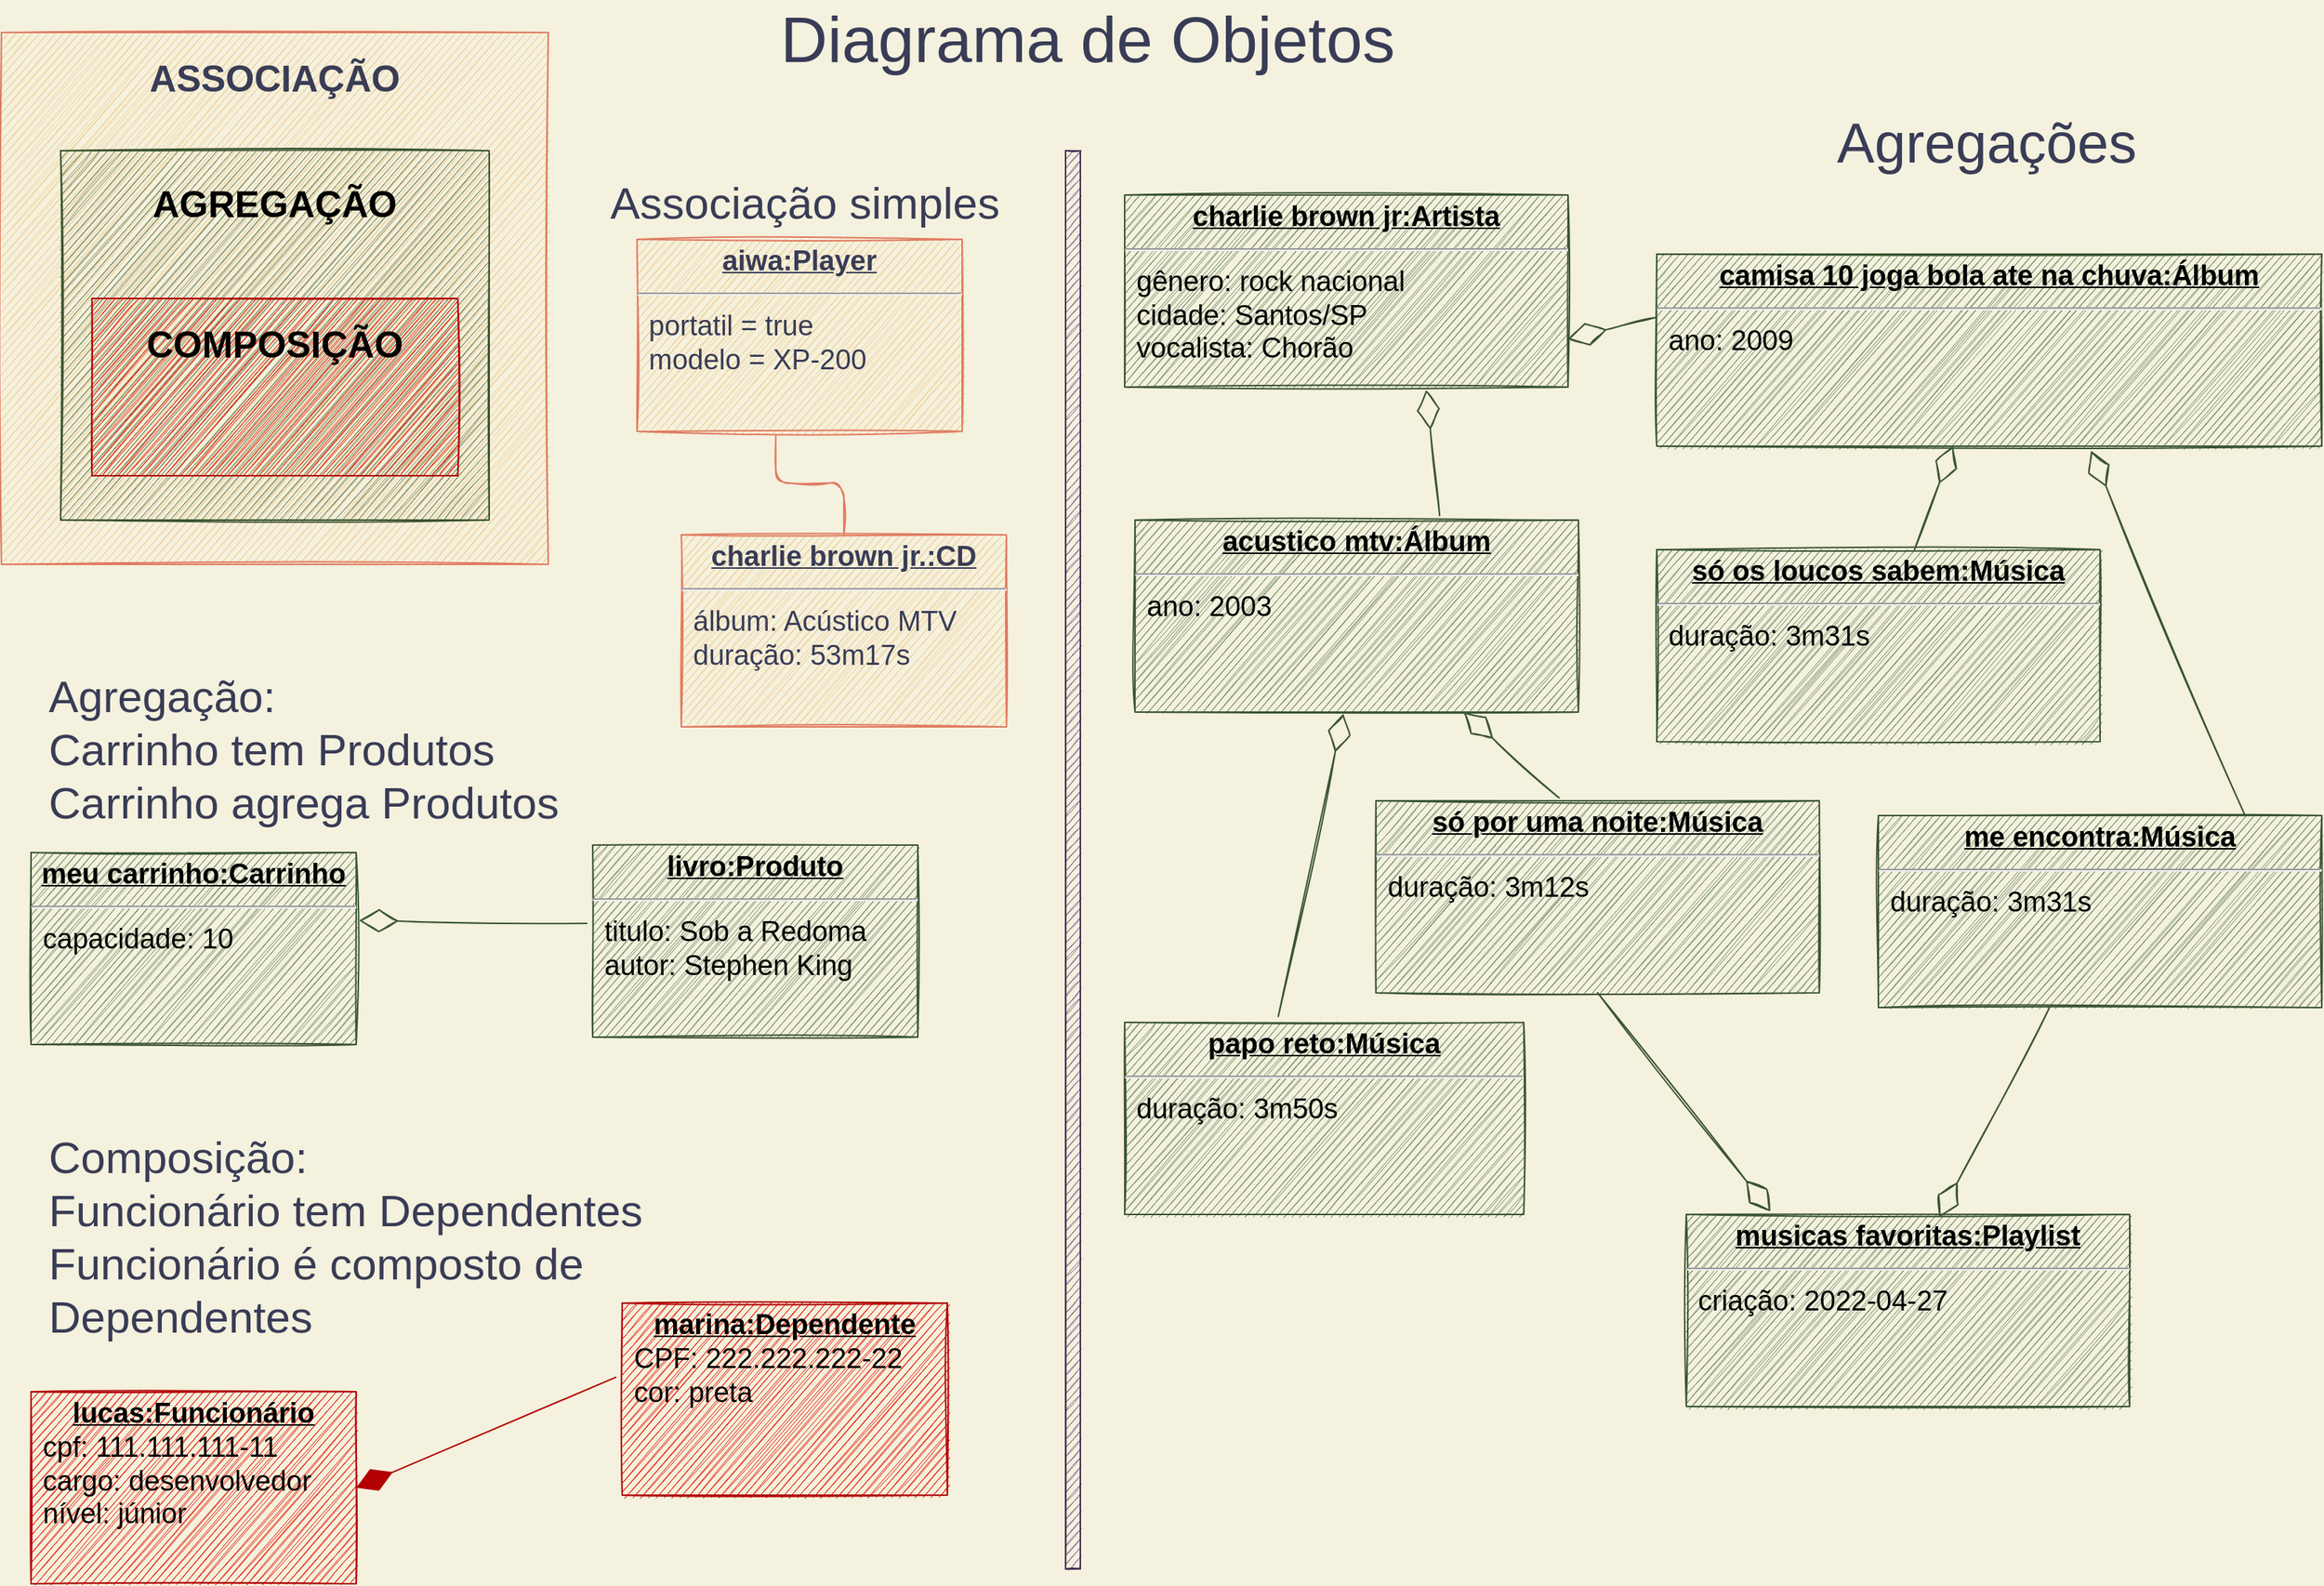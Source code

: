 <mxfile version="17.4.6" type="device"><diagram id="isWKvuvVruqSA2-fDicZ" name="Page-1"><mxGraphModel dx="1874" dy="828" grid="1" gridSize="10" guides="1" tooltips="1" connect="1" arrows="1" fold="1" page="1" pageScale="1" pageWidth="827" pageHeight="1169" background="#F4F1DE" math="0" shadow="0"><root><mxCell id="0"/><mxCell id="1" parent="0"/><mxCell id="5Ivvbl1Uz3TgNX4bT46A-1" value="&lt;p style=&quot;margin: 4px 0px 0px ; text-align: center ; text-decoration: underline ; font-size: 19px&quot;&gt;&lt;b style=&quot;font-size: 19px&quot;&gt;aiwa:Player&lt;/b&gt;&lt;/p&gt;&lt;hr style=&quot;font-size: 19px&quot;&gt;&lt;p style=&quot;margin: 0px 0px 0px 8px ; font-size: 19px&quot;&gt;portatil = true&lt;br style=&quot;font-size: 19px&quot;&gt;modelo = XP-200&lt;br&gt;&lt;/p&gt;" style="verticalAlign=top;align=left;overflow=fill;fontSize=19;fontFamily=Helvetica;html=1;fillColor=#F2CC8F;strokeColor=#E07A5F;sketch=1;fontColor=#393C56;" vertex="1" parent="1"><mxGeometry x="490" y="170" width="220" height="130" as="geometry"/></mxCell><mxCell id="5Ivvbl1Uz3TgNX4bT46A-2" value="&lt;font style=&quot;font-size: 25px&quot;&gt;&lt;b&gt;ASSOCIAÇÃO&lt;br&gt;&lt;br&gt;&lt;br&gt;&lt;br&gt;&lt;br&gt;&lt;br&gt;&lt;br&gt;&lt;br&gt;&lt;br&gt;&lt;br&gt;&lt;br&gt;&lt;/b&gt;&lt;/font&gt;" style="rounded=0;whiteSpace=wrap;html=1;fillColor=#F2CC8F;strokeColor=#E07A5F;shadow=0;sketch=1;glass=0;fontColor=#393C56;align=center;" vertex="1" parent="1"><mxGeometry x="60" y="30" width="370" height="360" as="geometry"/></mxCell><mxCell id="5Ivvbl1Uz3TgNX4bT46A-3" value="&lt;p style=&quot;margin: 4px 0px 0px ; text-align: center ; text-decoration: underline ; font-size: 19px&quot;&gt;&lt;b style=&quot;font-size: 19px&quot;&gt;charlie brown jr.:CD&lt;/b&gt;&lt;/p&gt;&lt;hr style=&quot;font-size: 19px&quot;&gt;&lt;p style=&quot;margin: 0px 0px 0px 8px ; font-size: 19px&quot;&gt;álbum: Acústico MTV&lt;br&gt;&lt;/p&gt;&lt;p style=&quot;margin: 0px 0px 0px 8px ; font-size: 19px&quot;&gt;duração: 53m17s&lt;/p&gt;" style="verticalAlign=top;align=left;overflow=fill;fontSize=19;fontFamily=Helvetica;html=1;fillColor=#F2CC8F;strokeColor=#E07A5F;sketch=1;fontColor=#393C56;" vertex="1" parent="1"><mxGeometry x="520" y="370" width="220" height="130" as="geometry"/></mxCell><mxCell id="5Ivvbl1Uz3TgNX4bT46A-5" value="" style="edgeStyle=orthogonalEdgeStyle;orthogonalLoop=1;jettySize=auto;exitX=0.5;exitY=0;exitDx=0;exitDy=0;entryX=0.427;entryY=1.023;entryDx=0;entryDy=0;fontSize=19;fontColor=#393C56;labelBorderColor=none;html=1;entryPerimeter=0;sketch=1;shadow=0;endArrow=none;endFill=0;rounded=1;labelBackgroundColor=#F4F1DE;strokeColor=#E07A5F;" edge="1" parent="1" source="5Ivvbl1Uz3TgNX4bT46A-3" target="5Ivvbl1Uz3TgNX4bT46A-1"><mxGeometry relative="1" as="geometry"/></mxCell><mxCell id="5Ivvbl1Uz3TgNX4bT46A-7" value="&lt;font style=&quot;font-size: 25px&quot;&gt;&lt;b&gt;AGREGAÇÃO&lt;br&gt;&lt;br&gt;&lt;br&gt;&lt;br&gt;&lt;br&gt;&lt;br&gt;&lt;br&gt;&lt;/b&gt;&lt;/font&gt;" style="rounded=0;whiteSpace=wrap;html=1;fillColor=#6d8764;strokeColor=#3A5431;shadow=0;sketch=1;glass=0;fontColor=#000000;align=center;" vertex="1" parent="1"><mxGeometry x="100" y="110" width="290" height="250" as="geometry"/></mxCell><mxCell id="5Ivvbl1Uz3TgNX4bT46A-8" value="&lt;p style=&quot;margin: 4px 0px 0px ; text-align: center ; text-decoration: underline ; font-size: 19px&quot;&gt;&lt;b style=&quot;font-size: 19px&quot;&gt;meu carrinho:Carrinho&lt;/b&gt;&lt;/p&gt;&lt;hr style=&quot;font-size: 19px&quot;&gt;&lt;p style=&quot;margin: 0px 0px 0px 8px ; font-size: 19px&quot;&gt;capacidade: 10&lt;/p&gt;" style="verticalAlign=top;align=left;overflow=fill;fontSize=19;fontFamily=Helvetica;html=1;fillColor=#6d8764;strokeColor=#3A5431;sketch=1;fontColor=#000000;" vertex="1" parent="1"><mxGeometry x="80" y="585" width="220" height="130" as="geometry"/></mxCell><mxCell id="5Ivvbl1Uz3TgNX4bT46A-10" value="&lt;p style=&quot;margin: 4px 0px 0px ; text-align: center ; text-decoration: underline ; font-size: 19px&quot;&gt;&lt;b style=&quot;font-size: 19px&quot;&gt;livro:Produto&lt;/b&gt;&lt;/p&gt;&lt;hr style=&quot;font-size: 19px&quot;&gt;&lt;p style=&quot;margin: 0px 0px 0px 8px ; font-size: 19px&quot;&gt;titulo: Sob a Redoma&lt;/p&gt;&lt;p style=&quot;margin: 0px 0px 0px 8px ; font-size: 19px&quot;&gt;autor: Stephen King&lt;/p&gt;" style="verticalAlign=top;align=left;overflow=fill;fontSize=19;fontFamily=Helvetica;html=1;fillColor=#6d8764;strokeColor=#3A5431;sketch=1;fontColor=#000000;" vertex="1" parent="1"><mxGeometry x="460" y="580" width="220" height="130" as="geometry"/></mxCell><mxCell id="5Ivvbl1Uz3TgNX4bT46A-11" value="" style="endArrow=diamondThin;endFill=0;endSize=24;html=1;rounded=1;shadow=0;labelBorderColor=none;sketch=1;fontSize=19;fontColor=#393C56;entryX=1.009;entryY=0.354;entryDx=0;entryDy=0;entryPerimeter=0;exitX=-0.018;exitY=0.408;exitDx=0;exitDy=0;exitPerimeter=0;labelBackgroundColor=#F4F1DE;strokeColor=#3A5431;fillColor=#6d8764;" edge="1" parent="1" source="5Ivvbl1Uz3TgNX4bT46A-10" target="5Ivvbl1Uz3TgNX4bT46A-8"><mxGeometry width="160" relative="1" as="geometry"><mxPoint x="330" y="580" as="sourcePoint"/><mxPoint x="490" y="580" as="targetPoint"/></mxGeometry></mxCell><mxCell id="5Ivvbl1Uz3TgNX4bT46A-14" value="&lt;p style=&quot;margin: 4px 0px 0px ; text-align: center ; text-decoration: underline ; font-size: 19px&quot;&gt;&lt;b style=&quot;font-size: 19px&quot;&gt;lucas:Funcionário&lt;/b&gt;&lt;/p&gt;&lt;p style=&quot;margin: 0px 0px 0px 8px ; font-size: 19px&quot;&gt;cpf: 111.111.111-11&lt;/p&gt;&lt;p style=&quot;margin: 0px 0px 0px 8px ; font-size: 19px&quot;&gt;cargo: desenvolvedor&lt;/p&gt;&lt;p style=&quot;margin: 0px 0px 0px 8px ; font-size: 19px&quot;&gt;nível: júnior&lt;/p&gt;" style="verticalAlign=top;align=left;overflow=fill;fontSize=19;fontFamily=Helvetica;html=1;fillColor=#e51400;strokeColor=#B20000;sketch=1;fontColor=#000000;" vertex="1" parent="1"><mxGeometry x="80" y="950" width="220" height="130" as="geometry"/></mxCell><mxCell id="5Ivvbl1Uz3TgNX4bT46A-15" value="&lt;p style=&quot;margin: 4px 0px 0px ; text-align: center ; text-decoration: underline ; font-size: 19px&quot;&gt;&lt;b style=&quot;font-size: 19px&quot;&gt;marina:Dependente&lt;/b&gt;&lt;/p&gt;&lt;p style=&quot;margin: 0px 0px 0px 8px ; font-size: 19px&quot;&gt;CPF: 222.222.222-22&lt;/p&gt;&lt;p style=&quot;margin: 0px 0px 0px 8px ; font-size: 19px&quot;&gt;cor: preta&lt;/p&gt;" style="verticalAlign=top;align=left;overflow=fill;fontSize=19;fontFamily=Helvetica;html=1;fillColor=#e51400;strokeColor=#B20000;sketch=1;fontColor=#000000;" vertex="1" parent="1"><mxGeometry x="480" y="890" width="220" height="130" as="geometry"/></mxCell><mxCell id="5Ivvbl1Uz3TgNX4bT46A-16" value="" style="endArrow=diamondThin;endFill=1;endSize=24;html=1;rounded=1;shadow=0;labelBorderColor=none;sketch=0;fontSize=19;fontColor=#393C56;entryX=1;entryY=0.5;entryDx=0;entryDy=0;exitX=-0.018;exitY=0.385;exitDx=0;exitDy=0;exitPerimeter=0;labelBackgroundColor=#F4F1DE;fillColor=#e51400;strokeColor=#B20000;" edge="1" parent="1" source="5Ivvbl1Uz3TgNX4bT46A-15" target="5Ivvbl1Uz3TgNX4bT46A-14"><mxGeometry width="160" relative="1" as="geometry"><mxPoint x="330" y="420" as="sourcePoint"/><mxPoint x="490" y="420" as="targetPoint"/></mxGeometry></mxCell><mxCell id="5Ivvbl1Uz3TgNX4bT46A-17" value="&lt;font style=&quot;font-size: 25px&quot;&gt;&lt;b&gt;COMPOSIÇÃO&lt;br&gt;&lt;br&gt;&lt;br&gt;&lt;/b&gt;&lt;/font&gt;" style="rounded=0;whiteSpace=wrap;html=1;fillColor=#e51400;strokeColor=#B20000;shadow=0;sketch=1;glass=0;fontColor=#000000;align=center;" vertex="1" parent="1"><mxGeometry x="121.25" y="210" width="247.5" height="120" as="geometry"/></mxCell><mxCell id="5Ivvbl1Uz3TgNX4bT46A-24" value="Associação simples" style="text;html=1;strokeColor=none;fillColor=none;align=left;verticalAlign=middle;whiteSpace=wrap;rounded=0;shadow=0;glass=0;sketch=1;fontSize=30;fontColor=#393C56;" vertex="1" parent="1"><mxGeometry x="470" y="130" width="300" height="30" as="geometry"/></mxCell><mxCell id="5Ivvbl1Uz3TgNX4bT46A-25" value="Agregação:&lt;br&gt;Carrinho tem Produtos&lt;br&gt;Carrinho agrega Produtos" style="text;html=1;strokeColor=none;fillColor=none;align=left;verticalAlign=middle;whiteSpace=wrap;rounded=0;shadow=0;glass=0;sketch=1;fontSize=30;fontColor=#393C56;" vertex="1" parent="1"><mxGeometry x="90" y="500" width="350" height="30" as="geometry"/></mxCell><mxCell id="5Ivvbl1Uz3TgNX4bT46A-26" value="Composição:&lt;br&gt;Funcionário tem Dependentes&lt;br&gt;Funcionário é composto de Dependentes" style="text;html=1;strokeColor=none;fillColor=none;align=left;verticalAlign=middle;whiteSpace=wrap;rounded=0;shadow=0;glass=0;sketch=1;fontSize=30;fontColor=#393C56;" vertex="1" parent="1"><mxGeometry x="90" y="830" width="470" height="30" as="geometry"/></mxCell><mxCell id="5Ivvbl1Uz3TgNX4bT46A-27" value="&lt;p style=&quot;margin: 4px 0px 0px ; text-align: center ; text-decoration: underline ; font-size: 19px&quot;&gt;&lt;b style=&quot;font-size: 19px&quot;&gt;acustico mtv:Álbum&lt;/b&gt;&lt;/p&gt;&lt;hr style=&quot;font-size: 19px&quot;&gt;&lt;p style=&quot;margin: 0px 0px 0px 8px ; font-size: 19px&quot;&gt;ano: 2003&lt;/p&gt;&lt;span style=&quot;font-family: monospace; font-size: 0px;&quot;&gt;%3CmxGraphModel%3E%3Croot%3E%3CmxCell%20id%3D%220%22%2F%3E%3CmxCell%20id%3D%221%22%20parent%3D%220%22%2F%3E%3CmxCell%20id%3D%222%22%20value%3D%22%26lt%3Bp%20style%3D%26quot%3Bmargin%3A%204px%200px%200px%20%3B%20text-align%3A%20center%20%3B%20text-decoration%3A%20underline%20%3B%20font-size%3A%2019px%26quot%3B%26gt%3B%26lt%3Bb%20style%3D%26quot%3Bfont-size%3A%2019px%26quot%3B%26gt%3Blivro%3AProduto%26lt%3B%2Fb%26gt%3B%26lt%3B%2Fp%26gt%3B%26lt%3Bhr%20style%3D%26quot%3Bfont-size%3A%2019px%26quot%3B%26gt%3B%26lt%3Bp%20style%3D%26quot%3Bmargin%3A%200px%200px%200px%208px%20%3B%20font-size%3A%2019px%26quot%3B%26gt%3Btitulo%3A%20Sob%20a%20Redoma%26lt%3B%2Fp%26gt%3B%26lt%3Bp%20style%3D%26quot%3Bmargin%3A%200px%200px%200px%208px%20%3B%20font-size%3A%2019px%26quot%3B%26gt%3Bautor%3A%20Stephen%20King%26lt%3B%2Fp%26gt%3B%22%20style%3D%22verticalAlign%3Dtop%3Balign%3Dleft%3Boverflow%3Dfill%3BfontSize%3D19%3BfontFamily%3DHelvetica%3Bhtml%3D1%3BfillColor%3D%236d8764%3BstrokeColor%3D%233A5431%3Bsketch%3D1%3BfontColor%3D%23000000%3B%22%20vertex%3D%221%22%20parent%3D%221%22%3E%3CmxGeometry%20x%3D%22460%22%20y%3D%22580%22%20width%3D%22220%22%20height%3D%22130%22%20as%3D%22geometry%22%2F%3E%3C%2FmxCell%3E%3C%2Froot%3E%3C%2FmxGraphModel%3&lt;br&gt;&lt;/span&gt;" style="verticalAlign=top;align=left;overflow=fill;fontSize=19;fontFamily=Helvetica;html=1;fillColor=#6d8764;strokeColor=#3A5431;sketch=1;fontColor=#000000;" vertex="1" parent="1"><mxGeometry x="827" y="360" width="300" height="130" as="geometry"/></mxCell><mxCell id="5Ivvbl1Uz3TgNX4bT46A-28" value="&lt;p style=&quot;margin: 4px 0px 0px ; text-align: center ; text-decoration: underline ; font-size: 19px&quot;&gt;&lt;b style=&quot;font-size: 19px&quot;&gt;papo reto:Música&lt;/b&gt;&lt;/p&gt;&lt;hr style=&quot;font-size: 19px&quot;&gt;&lt;p style=&quot;margin: 0px 0px 0px 8px ; font-size: 19px&quot;&gt;duração: 3m50s&lt;/p&gt;&lt;span style=&quot;font-family: monospace; font-size: 0px;&quot;&gt;%3CmxGraphModel%3E%3Croot%3E%3CmxCell%20id%3D%220%22%2F%3E%3CmxCell%20id%3D%221%22%20parent%3D%220%22%2F%3E%3CmxCell%20id%3D%222%22%20value%3D%22%26lt%3Bp%20style%3D%26quot%3Bmargin%3A%204px%200px%200px%20%3B%20text-align%3A%20center%20%3B%20text-decoration%3A%20underline%20%3B%20font-size%3A%2019px%26quot%3B%26gt%3B%26lt%3Bb%20style%3D%26quot%3Bfont-size%3A%2019px%26quot%3B%26gt%3Blivro%3AProduto%26lt%3B%2Fb%26gt%3B%26lt%3B%2Fp%26gt%3B%26lt%3Bhr%20style%3D%26quot%3Bfont-size%3A%2019px%26quot%3B%26gt%3B%26lt%3Bp%20style%3D%26quot%3Bmargin%3A%200px%200px%200px%208px%20%3B%20font-size%3A%2019px%26quot%3B%26gt%3Btitulo%3A%20Sob%20a%20Redoma%26lt%3B%2Fp%26gt%3B%26lt%3Bp%20style%3D%26quot%3Bmargin%3A%200px%200px%200px%208px%20%3B%20font-size%3A%2019px%26quot%3B%26gt%3Bautor%3A%20Stephen%20King%26lt%3B%2Fp%26gt%3B%22%20style%3D%22verticalAlign%3Dtop%3Balign%3Dleft%3Boverflow%3Dfill%3BfontSize%3D19%3BfontFamily%3DHelvetica%3Bhtml%3D1%3BfillColor%3D%236d8764%3BstrokeColor%3D%233A5431%3Bsketch%3D1%3BfontColor%3D%23000000%3B%22%20vertex%3D%221%22%20parent%3D%221%22%3E%3CmxGeometry%20x%3D%22460%22%20y%3D%22580%22%20width%3D%22220%22%20height%3D%22130%22%20as%3D%22geometry%22%2F%3E%3C%2FmxCell%3E%3C%2Froot%3E%3C%2FmxGraphModel%3E&lt;br&gt;&lt;/span&gt;" style="verticalAlign=top;align=left;overflow=fill;fontSize=19;fontFamily=Helvetica;html=1;fillColor=#6d8764;strokeColor=#3A5431;sketch=1;fontColor=#000000;" vertex="1" parent="1"><mxGeometry x="820" y="700" width="270" height="130" as="geometry"/></mxCell><mxCell id="5Ivvbl1Uz3TgNX4bT46A-29" value="&lt;p style=&quot;margin: 4px 0px 0px ; text-align: center ; text-decoration: underline ; font-size: 19px&quot;&gt;&lt;b style=&quot;font-size: 19px&quot;&gt;só por uma noite:Música&lt;/b&gt;&lt;/p&gt;&lt;hr style=&quot;font-size: 19px&quot;&gt;&lt;p style=&quot;margin: 0px 0px 0px 8px ; font-size: 19px&quot;&gt;duração: 3m12s&lt;/p&gt;&lt;span style=&quot;font-family: monospace; font-size: 0px;&quot;&gt;%3CmxGraphModel%3E%3Croot%3E%3CmxCell%20id%3D%220%22%2F%3E%3CmxCell%20id%3D%221%22%20parent%3D%220%22%2F%3E%3CmxCell%20id%3D%222%22%20value%3D%22%26lt%3Bp%20style%3D%26quot%3Bmargin%3A%204px%200px%200px%20%3B%20text-align%3A%20center%20%3B%20text-decoration%3A%20underline%20%3B%20font-size%3A%2019px%26quot%3B%26gt%3B%26lt%3Bb%20style%3D%26quot%3Bfont-size%3A%2019px%26quot%3B%26gt%3Blivro%3AProduto%26lt%3B%2Fb%26gt%3B%26lt%3B%2Fp%26gt%3B%26lt%3Bhr%20style%3D%26quot%3Bfont-size%3A%2019px%26quot%3B%26gt%3B%26lt%3Bp%20style%3D%26quot%3Bmargin%3A%200px%200px%200px%208px%20%3B%20font-size%3A%2019px%26quot%3B%26gt%3Btitulo%3A%20Sob%20a%20Redoma%26lt%3B%2Fp%26gt%3B%26lt%3Bp%20style%3D%26quot%3Bmargin%3A%200px%200px%200px%208px%20%3B%20font-size%3A%2019px%26quot%3B%26gt%3Bautor%3A%20Stephen%20King%26lt%3B%2Fp%26gt%3B%22%20style%3D%22verticalAlign%3Dtop%3Balign%3Dleft%3Boverflow%3Dfill%3BfontSize%3D19%3BfontFamily%3DHelvetica%3Bhtml%3D1%3BfillColor%3D%236d8764%3BstrokeColor%3D%233A5431%3Bsketch%3D1%3BfontColor%3D%23000000%3B%22%20vertex%3D%221%22%20parent%3D%221%22%3E%3CmxGeometry%20x%3D%22460%22%20y%3D%22580%22%20width%3D%22220%22%20height%3D%22130%22%20as%3D%22geometry%22%2F%3E%3C%2FmxCell%3E%3C%2Froot%3E%3C%2FmxGraphModel%3&lt;br&gt;&lt;/span&gt;" style="verticalAlign=top;align=left;overflow=fill;fontSize=19;fontFamily=Helvetica;html=1;fillColor=#6d8764;strokeColor=#3A5431;sketch=1;fontColor=#000000;" vertex="1" parent="1"><mxGeometry x="990" y="550" width="300" height="130" as="geometry"/></mxCell><mxCell id="5Ivvbl1Uz3TgNX4bT46A-30" value="" style="endArrow=diamondThin;endFill=0;endSize=24;html=1;rounded=1;shadow=0;labelBorderColor=none;sketch=1;fontSize=19;fontColor=#000000;entryX=0.47;entryY=1.008;entryDx=0;entryDy=0;entryPerimeter=0;exitX=0.385;exitY=-0.031;exitDx=0;exitDy=0;exitPerimeter=0;labelBackgroundColor=#F4F1DE;strokeColor=#3A5431;fillColor=#6d8764;" edge="1" parent="1" source="5Ivvbl1Uz3TgNX4bT46A-28" target="5Ivvbl1Uz3TgNX4bT46A-27"><mxGeometry width="160" relative="1" as="geometry"><mxPoint x="466.04" y="643.04" as="sourcePoint"/><mxPoint x="311.98" y="641.02" as="targetPoint"/></mxGeometry></mxCell><mxCell id="5Ivvbl1Uz3TgNX4bT46A-31" value="" style="endArrow=diamondThin;endFill=0;endSize=24;html=1;rounded=1;shadow=0;labelBorderColor=none;sketch=1;fontSize=19;fontColor=#000000;exitX=0.413;exitY=-0.015;exitDx=0;exitDy=0;exitPerimeter=0;labelBackgroundColor=#F4F1DE;strokeColor=#3A5431;fillColor=#6d8764;" edge="1" parent="1" source="5Ivvbl1Uz3TgNX4bT46A-29" target="5Ivvbl1Uz3TgNX4bT46A-27"><mxGeometry width="160" relative="1" as="geometry"><mxPoint x="953.95" y="745.97" as="sourcePoint"/><mxPoint x="1001" y="691.04" as="targetPoint"/></mxGeometry></mxCell><mxCell id="5Ivvbl1Uz3TgNX4bT46A-32" value="&lt;p style=&quot;margin: 4px 0px 0px ; text-align: center ; text-decoration: underline ; font-size: 19px&quot;&gt;&lt;b style=&quot;font-size: 19px&quot;&gt;charlie brown jr:Artista&lt;/b&gt;&lt;/p&gt;&lt;hr style=&quot;font-size: 19px&quot;&gt;&lt;p style=&quot;margin: 0px 0px 0px 8px ; font-size: 19px&quot;&gt;gênero: rock nacional&lt;/p&gt;&lt;p style=&quot;margin: 0px 0px 0px 8px ; font-size: 19px&quot;&gt;cidade: Santos/SP&lt;/p&gt;&lt;p style=&quot;margin: 0px 0px 0px 8px ; font-size: 19px&quot;&gt;vocalista: Chorão&lt;/p&gt;&lt;span style=&quot;font-family: monospace; font-size: 0px;&quot;&gt;%3CmxGraphModel%3E%3Croot%3E%3CmxCell%20id%3D%220%22%2F%3E%3CmxCell%20id%3D%221%22%20parent%3D%220%22%2F%3E%3CmxCell%20id%3D%222%22%20value%3D%22%26lt%3Bp%20style%3D%26quot%3Bmargin%3A%204px%200px%200px%20%3B%20text-align%3A%20center%20%3B%20text-decoration%3A%20underline%20%3B%20font-size%3A%2019px%26quot%3B%26gt%3B%26lt%3Bb%20style%3D%26quot%3Bfont-size%3A%2019px%26quot%3B%26gt%3Blivro%3AProduto%26lt%3B%2Fb%26gt%3B%26lt%3B%2Fp%26gt%3B%26lt%3Bhr%20style%3D%26quot%3Bfont-size%3A%2019px%26quot%3B%26gt%3B%26lt%3Bp%20style%3D%26quot%3Bmargin%3A%200px%200px%200px%208px%20%3B%20font-size%3A%2019px%26quot%3B%26gt%3Btitulo%3A%20Sob%20a%20Redoma%26lt%3B%2Fp%26gt%3B%26lt%3Bp%20style%3D%26quot%3Bmargin%3A%200px%200px%200px%208px%20%3B%20font-size%3A%2019px%26quot%3B%26gt%3Bautor%3A%20Stephen%20King%26lt%3B%2Fp%26gt%3B%22%20style%3D%22verticalAlign%3Dtop%3Balign%3Dleft%3Boverflow%3Dfill%3BfontSize%3D19%3BfontFamily%3DHelvetica%3Bhtml%3D1%3BfillColor%3D%236d8764%3BstrokeColor%3D%233A5431%3Bsketch%3D1%3BfontColor%3D%23000000%3B%22%20vertex%3D%221%22%20parent%3D%221%22%3E%3CmxGeometry%20x%3D%22460%22%20y%3D%22580%22%20width%3D%22220%22%20height%3D%22130%22%20as%3D%22geometry%22%2F%3E%3C%2FmxCell%3E%3C%2Froot%3E%3C%2FmxGraphModel%3&lt;br&gt;&lt;/span&gt;" style="verticalAlign=top;align=left;overflow=fill;fontSize=19;fontFamily=Helvetica;html=1;fillColor=#6d8764;strokeColor=#3A5431;sketch=1;fontColor=#000000;" vertex="1" parent="1"><mxGeometry x="820" y="140" width="300" height="130" as="geometry"/></mxCell><mxCell id="5Ivvbl1Uz3TgNX4bT46A-33" value="&lt;p style=&quot;margin: 4px 0px 0px ; text-align: center ; text-decoration: underline ; font-size: 19px&quot;&gt;&lt;b style=&quot;font-size: 19px&quot;&gt;camisa 10 joga bola ate na chuva:Álbum&lt;/b&gt;&lt;/p&gt;&lt;hr style=&quot;font-size: 19px&quot;&gt;&lt;p style=&quot;margin: 0px 0px 0px 8px ; font-size: 19px&quot;&gt;ano: 2009&lt;/p&gt;&lt;span style=&quot;font-family: monospace; font-size: 0px;&quot;&gt;%3CmxGraphModel%3E%3Croot%3E%3CmxCell%20id%3D%220%22%2F%3E%3CmxCell%20id%3D%221%22%20parent%3D%220%22%2F%3E%3CmxCell%20id%3D%222%22%20value%3D%22%26lt%3Bp%20style%3D%26quot%3Bmargin%3A%204px%200px%200px%20%3B%20text-align%3A%20center%20%3B%20text-decoration%3A%20underline%20%3B%20font-size%3A%2019px%26quot%3B%26gt%3B%26lt%3Bb%20style%3D%26quot%3Bfont-size%3A%2019px%26quot%3B%26gt%3Blivro%3AProduto%26lt%3B%2Fb%26gt%3B%26lt%3B%2Fp%26gt%3B%26lt%3Bhr%20style%3D%26quot%3Bfont-size%3A%2019px%26quot%3B%26gt%3B%26lt%3Bp%20style%3D%26quot%3Bmargin%3A%200px%200px%200px%208px%20%3B%20font-size%3A%2019px%26quot%3B%26gt%3Btitulo%3A%20Sob%20a%20Redoma%26lt%3B%2Fp%26gt%3B%26lt%3Bp%20style%3D%26quot%3Bmargin%3A%200px%200px%200px%208px%20%3B%20font-size%3A%2019px%26quot%3B%26gt%3Bautor%3A%20Stephen%20King%26lt%3B%2Fp%26gt%3B%22%20style%3D%22verticalAlign%3Dtop%3Balign%3Dleft%3Boverflow%3Dfill%3BfontSize%3D19%3BfontFamily%3DHelvetica%3Bhtml%3D1%3BfillColor%3D%236d8764%3BstrokeColor%3D%233A5431%3Bsketch%3D1%3BfontColor%3D%23000000%3B%22%20vertex%3D%221%22%20parent%3D%221%22%3E%3CmxGeometry%20x%3D%22460%22%20y%3D%22580%22%20width%3D%22220%22%20height%3D%22130%22%20as%3D%22geometry%22%2F%3E%3C%2FmxCell%3E%3C%2Froot%3E%3C%2FmxGraphModel%3&lt;br&gt;&lt;/span&gt;" style="verticalAlign=top;align=left;overflow=fill;fontSize=19;fontFamily=Helvetica;html=1;fillColor=#6d8764;strokeColor=#3A5431;sketch=1;fontColor=#000000;" vertex="1" parent="1"><mxGeometry x="1180" y="180" width="450" height="130" as="geometry"/></mxCell><mxCell id="5Ivvbl1Uz3TgNX4bT46A-34" value="&lt;p style=&quot;margin: 4px 0px 0px ; text-align: center ; text-decoration: underline ; font-size: 19px&quot;&gt;&lt;b style=&quot;font-size: 19px&quot;&gt;me encontra:Música&lt;/b&gt;&lt;/p&gt;&lt;hr style=&quot;font-size: 19px&quot;&gt;&lt;p style=&quot;margin: 0px 0px 0px 8px ; font-size: 19px&quot;&gt;duração: 3m31s&lt;/p&gt;&lt;span style=&quot;font-family: monospace; font-size: 0px;&quot;&gt;%3CmxGraphModel%3E%3Croot%3E%3CmxCell%20id%3D%220%22%2F%3E%3CmxCell%20id%3D%221%22%20parent%3D%220%22%2F%3E%3CmxCell%20id%3D%222%22%20value%3D%22%26lt%3Bp%20style%3D%26quot%3Bmargin%3A%204px%200px%200px%20%3B%20text-align%3A%20center%20%3B%20text-decoration%3A%20underline%20%3B%20font-size%3A%2019px%26quot%3B%26gt%3B%26lt%3Bb%20style%3D%26quot%3Bfont-size%3A%2019px%26quot%3B%26gt%3Blivro%3AProduto%26lt%3B%2Fb%26gt%3B%26lt%3B%2Fp%26gt%3B%26lt%3Bhr%20style%3D%26quot%3Bfont-size%3A%2019px%26quot%3B%26gt%3B%26lt%3Bp%20style%3D%26quot%3Bmargin%3A%200px%200px%200px%208px%20%3B%20font-size%3A%2019px%26quot%3B%26gt%3Btitulo%3A%20Sob%20a%20Redoma%26lt%3B%2Fp%26gt%3B%26lt%3Bp%20style%3D%26quot%3Bmargin%3A%200px%200px%200px%208px%20%3B%20font-size%3A%2019px%26quot%3B%26gt%3Bautor%3A%20Stephen%20King%26lt%3B%2Fp%26gt%3B%22%20style%3D%22verticalAlign%3Dtop%3Balign%3Dleft%3Boverflow%3Dfill%3BfontSize%3D19%3BfontFamily%3DHelvetica%3Bhtml%3D1%3BfillColor%3D%236d8764%3BstrokeColor%3D%233A5431%3Bsketch%3D1%3BfontColor%3D%23000000%3B%22%20vertex%3D%221%22%20parent%3D%221%22%3E%3CmxGeometry%20x%3D%22460%22%20y%3D%22580%22%20width%3D%22220%22%20height%3D%22130%22%20as%3D%22geometry%22%2F%3E%3C%2FmxCell%3E%3C%2Froot%3E%3C%2FmxGraphModel%3&lt;br&gt;&lt;/span&gt;" style="verticalAlign=top;align=left;overflow=fill;fontSize=19;fontFamily=Helvetica;html=1;fillColor=#6d8764;strokeColor=#3A5431;sketch=1;fontColor=#000000;" vertex="1" parent="1"><mxGeometry x="1330" y="560" width="300" height="130" as="geometry"/></mxCell><mxCell id="5Ivvbl1Uz3TgNX4bT46A-35" value="" style="endArrow=diamondThin;endFill=0;endSize=24;html=1;rounded=1;shadow=0;labelBorderColor=none;sketch=1;fontSize=19;fontColor=#000000;exitX=0.827;exitY=0;exitDx=0;exitDy=0;exitPerimeter=0;entryX=0.653;entryY=1.023;entryDx=0;entryDy=0;entryPerimeter=0;labelBackgroundColor=#F4F1DE;strokeColor=#3A5431;fillColor=#6d8764;" edge="1" parent="1" source="5Ivvbl1Uz3TgNX4bT46A-34" target="5Ivvbl1Uz3TgNX4bT46A-33"><mxGeometry width="160" relative="1" as="geometry"><mxPoint x="1123.9" y="548.05" as="sourcePoint"/><mxPoint x="1065.713" y="500" as="targetPoint"/></mxGeometry></mxCell><mxCell id="5Ivvbl1Uz3TgNX4bT46A-36" value="" style="endArrow=diamondThin;endFill=0;endSize=24;html=1;rounded=1;shadow=0;labelBorderColor=none;sketch=1;fontSize=19;fontColor=#000000;exitX=0.687;exitY=-0.023;exitDx=0;exitDy=0;exitPerimeter=0;entryX=0.68;entryY=1.015;entryDx=0;entryDy=0;entryPerimeter=0;labelBackgroundColor=#F4F1DE;strokeColor=#3A5431;fillColor=#6d8764;" edge="1" parent="1" source="5Ivvbl1Uz3TgNX4bT46A-27" target="5Ivvbl1Uz3TgNX4bT46A-32"><mxGeometry width="160" relative="1" as="geometry"><mxPoint x="1123.9" y="548.05" as="sourcePoint"/><mxPoint x="1065.713" y="500" as="targetPoint"/></mxGeometry></mxCell><mxCell id="5Ivvbl1Uz3TgNX4bT46A-37" value="" style="endArrow=diamondThin;endFill=0;endSize=24;html=1;rounded=1;shadow=0;labelBorderColor=none;sketch=1;fontSize=19;fontColor=#000000;exitX=-0.002;exitY=0.331;exitDx=0;exitDy=0;exitPerimeter=0;entryX=1;entryY=0.75;entryDx=0;entryDy=0;labelBackgroundColor=#F4F1DE;strokeColor=#3A5431;fillColor=#6d8764;" edge="1" parent="1" source="5Ivvbl1Uz3TgNX4bT46A-33" target="5Ivvbl1Uz3TgNX4bT46A-32"><mxGeometry width="160" relative="1" as="geometry"><mxPoint x="1043.1" y="367.01" as="sourcePoint"/><mxPoint x="1034" y="281.95" as="targetPoint"/></mxGeometry></mxCell><mxCell id="5Ivvbl1Uz3TgNX4bT46A-38" value="&lt;p style=&quot;margin: 4px 0px 0px ; text-align: center ; text-decoration: underline ; font-size: 19px&quot;&gt;&lt;b style=&quot;font-size: 19px&quot;&gt;musicas favoritas:Playlist&lt;/b&gt;&lt;/p&gt;&lt;hr style=&quot;font-size: 19px&quot;&gt;&lt;p style=&quot;margin: 0px 0px 0px 8px ; font-size: 19px&quot;&gt;criação: 2022-04-27&lt;/p&gt;&lt;span style=&quot;font-family: monospace; font-size: 0px;&quot;&gt;%3CmxGraphModel%3E%3Croot%3E%3CmxCell%20id%3D%220%22%2F%3E%3CmxCell%20id%3D%221%22%20parent%3D%220%22%2F%3E%3CmxCell%20id%3D%222%22%20value%3D%22%26lt%3Bp%20style%3D%26quot%3Bmargin%3A%204px%200px%200px%20%3B%20text-align%3A%20center%20%3B%20text-decoration%3A%20underline%20%3B%20font-size%3A%2019px%26quot%3B%26gt%3B%26lt%3Bb%20style%3D%26quot%3Bfont-size%3A%2019px%26quot%3B%26gt%3Blivro%3AProduto%26lt%3B%2Fb%26gt%3B%26lt%3B%2Fp%26gt%3B%26lt%3Bhr%20style%3D%26quot%3Bfont-size%3A%2019px%26quot%3B%26gt%3B%26lt%3Bp%20style%3D%26quot%3Bmargin%3A%200px%200px%200px%208px%20%3B%20font-size%3A%2019px%26quot%3B%26gt%3Btitulo%3A%20Sob%20a%20Redoma%26lt%3B%2Fp%26gt%3B%26lt%3Bp%20style%3D%26quot%3Bmargin%3A%200px%200px%200px%208px%20%3B%20font-size%3A%2019px%26quot%3B%26gt%3Bautor%3A%20Stephen%20King%26lt%3B%2Fp%26gt%3B%22%20style%3D%22verticalAlign%3Dtop%3Balign%3Dleft%3Boverflow%3Dfill%3BfontSize%3D19%3BfontFamily%3DHelvetica%3Bhtml%3D1%3BfillColor%3D%236d8764%3BstrokeColor%3D%233A5431%3Bsketch%3D1%3BfontColor%3D%23000000%3B%22%20vertex%3D%221%22%20parent%3D%221%22%3E%3CmxGeometry%20x%3D%22460%22%20y%3D%22580%22%20width%3D%22220%22%20height%3D%22130%22%20as%3D%22geometry%22%2F%3E%3C%2FmxCell%3E%3C%2Froot%3E%3C%2FmxGraphModel%3&lt;br&gt;&lt;/span&gt;" style="verticalAlign=top;align=left;overflow=fill;fontSize=19;fontFamily=Helvetica;html=1;fillColor=#6d8764;strokeColor=#3A5431;sketch=1;fontColor=#000000;" vertex="1" parent="1"><mxGeometry x="1200" y="830" width="300" height="130" as="geometry"/></mxCell><mxCell id="5Ivvbl1Uz3TgNX4bT46A-39" value="" style="endArrow=diamondThin;endFill=0;endSize=24;html=1;rounded=1;shadow=0;labelBorderColor=none;sketch=1;fontSize=19;fontColor=#000000;entryX=0.19;entryY=-0.015;entryDx=0;entryDy=0;exitX=0.5;exitY=1;exitDx=0;exitDy=0;entryPerimeter=0;labelBackgroundColor=#F4F1DE;strokeColor=#3A5431;fillColor=#6d8764;" edge="1" parent="1" source="5Ivvbl1Uz3TgNX4bT46A-29" target="5Ivvbl1Uz3TgNX4bT46A-38"><mxGeometry width="160" relative="1" as="geometry"><mxPoint x="863.95" y="705.97" as="sourcePoint"/><mxPoint x="978" y="501.04" as="targetPoint"/></mxGeometry></mxCell><mxCell id="5Ivvbl1Uz3TgNX4bT46A-40" value="" style="endArrow=diamondThin;endFill=0;endSize=24;html=1;rounded=1;shadow=0;labelBorderColor=none;sketch=1;fontSize=19;fontColor=#000000;entryX=0.57;entryY=0.015;entryDx=0;entryDy=0;entryPerimeter=0;labelBackgroundColor=#F4F1DE;strokeColor=#3A5431;fillColor=#6d8764;" edge="1" parent="1" source="5Ivvbl1Uz3TgNX4bT46A-34" target="5Ivvbl1Uz3TgNX4bT46A-38"><mxGeometry width="160" relative="1" as="geometry"><mxPoint x="1150" y="680" as="sourcePoint"/><mxPoint x="1257" y="838.05" as="targetPoint"/></mxGeometry></mxCell><mxCell id="5Ivvbl1Uz3TgNX4bT46A-50" value="" style="rounded=0;whiteSpace=wrap;html=1;sketch=1;fontColor=#ffffff;strokeColor=#432D57;fillColor=#76608a;glass=0;shadow=0;strokeWidth=1;" vertex="1" parent="1"><mxGeometry x="780" y="110" width="10" height="960" as="geometry"/></mxCell><mxCell id="5Ivvbl1Uz3TgNX4bT46A-52" value="Agregações" style="text;html=1;strokeColor=none;fillColor=none;align=left;verticalAlign=middle;whiteSpace=wrap;rounded=0;shadow=0;glass=0;sketch=1;fontSize=38;fontColor=#393C56;" vertex="1" parent="1"><mxGeometry x="1300" y="90" width="170" height="30" as="geometry"/></mxCell><mxCell id="5Ivvbl1Uz3TgNX4bT46A-54" value="&lt;p style=&quot;margin: 4px 0px 0px ; text-align: center ; text-decoration: underline ; font-size: 19px&quot;&gt;&lt;b style=&quot;font-size: 19px&quot;&gt;só os loucos sabem:Música&lt;/b&gt;&lt;/p&gt;&lt;hr style=&quot;font-size: 19px&quot;&gt;&lt;p style=&quot;margin: 0px 0px 0px 8px ; font-size: 19px&quot;&gt;duração: 3m31s&lt;/p&gt;&lt;span style=&quot;font-family: monospace ; font-size: 0px&quot;&gt;%3CmxGraphModel%3E%3Croot%3E%3CmxCell%20id%3D%220%22%2F%3E%3CmxCell%20id%3D%221%22%20parent%3D%220%22%2F%3E%3CmxCell%20id%3D%222%22%20value%3D%22%26lt%3Bp%20style%3D%26quot%3Bmargin%3A%204px%200px%200px%20%3B%20text-align%3A%20center%20%3B%20text-decoration%3A%20underline%20%3B%20font-size%3A%2019px%26quot%3B%26gt%3B%26lt%3Bb%20style%3D%26quot%3Bfont-size%3A%2019px%26quot%3B%26gt%3Blivro%3AProduto%26lt%3B%2Fb%26gt%3B%26lt%3B%2Fp%26gt%3B%26lt%3Bhr%20style%3D%26quot%3Bfont-size%3A%2019px%26quot%3B%26gt%3B%26lt%3Bp%20style%3D%26quot%3Bmargin%3A%200px%200px%200px%208px%20%3B%20font-size%3A%2019px%26quot%3B%26gt%3Btitulo%3A%20Sob%20a%20Redoma%26lt%3B%2Fp%26gt%3B%26lt%3Bp%20style%3D%26quot%3Bmargin%3A%200px%200px%200px%208px%20%3B%20font-size%3A%2019px%26quot%3B%26gt%3Bautor%3A%20Stephen%20King%26lt%3B%2Fp%26gt%3B%22%20style%3D%22verticalAlign%3Dtop%3Balign%3Dleft%3Boverflow%3Dfill%3BfontSize%3D19%3BfontFamily%3DHelvetica%3Bhtml%3D1%3BfillColor%3D%236d8764%3BstrokeColor%3D%233A5431%3Bsketch%3D1%3BfontColor%3D%23000000%3B%22%20vertex%3D%221%22%20parent%3D%221%22%3E%3CmxGeometry%20x%3D%22460%22%20y%3D%22580%22%20width%3D%22220%22%20height%3D%22130%22%20as%3D%22geometry%22%2F%3E%3C%2FmxCell%3E%3C%2Froot%3E%3C%2FmxGraphModel%3&lt;br&gt;&lt;/span&gt;" style="verticalAlign=top;align=left;overflow=fill;fontSize=19;fontFamily=Helvetica;html=1;fillColor=#6d8764;strokeColor=#3A5431;sketch=1;fontColor=#000000;" vertex="1" parent="1"><mxGeometry x="1180" y="380" width="300" height="130" as="geometry"/></mxCell><mxCell id="5Ivvbl1Uz3TgNX4bT46A-55" value="" style="endArrow=diamondThin;endFill=0;endSize=24;html=1;rounded=1;shadow=0;labelBorderColor=none;sketch=1;fontSize=19;fontColor=#000000;labelBackgroundColor=#F4F1DE;strokeColor=#3A5431;fillColor=#6d8764;" edge="1" parent="1" source="5Ivvbl1Uz3TgNX4bT46A-54" target="5Ivvbl1Uz3TgNX4bT46A-33"><mxGeometry width="160" relative="1" as="geometry"><mxPoint x="1462" y="571.95" as="sourcePoint"/><mxPoint x="1438.05" y="502.99" as="targetPoint"/></mxGeometry></mxCell><mxCell id="5Ivvbl1Uz3TgNX4bT46A-56" value="Diagrama de Objetos" style="text;html=1;strokeColor=none;fillColor=none;align=center;verticalAlign=middle;whiteSpace=wrap;rounded=0;shadow=0;glass=0;sketch=1;fontSize=44;fontColor=#393C56;" vertex="1" parent="1"><mxGeometry x="560" y="20" width="470" height="30" as="geometry"/></mxCell></root></mxGraphModel></diagram></mxfile>